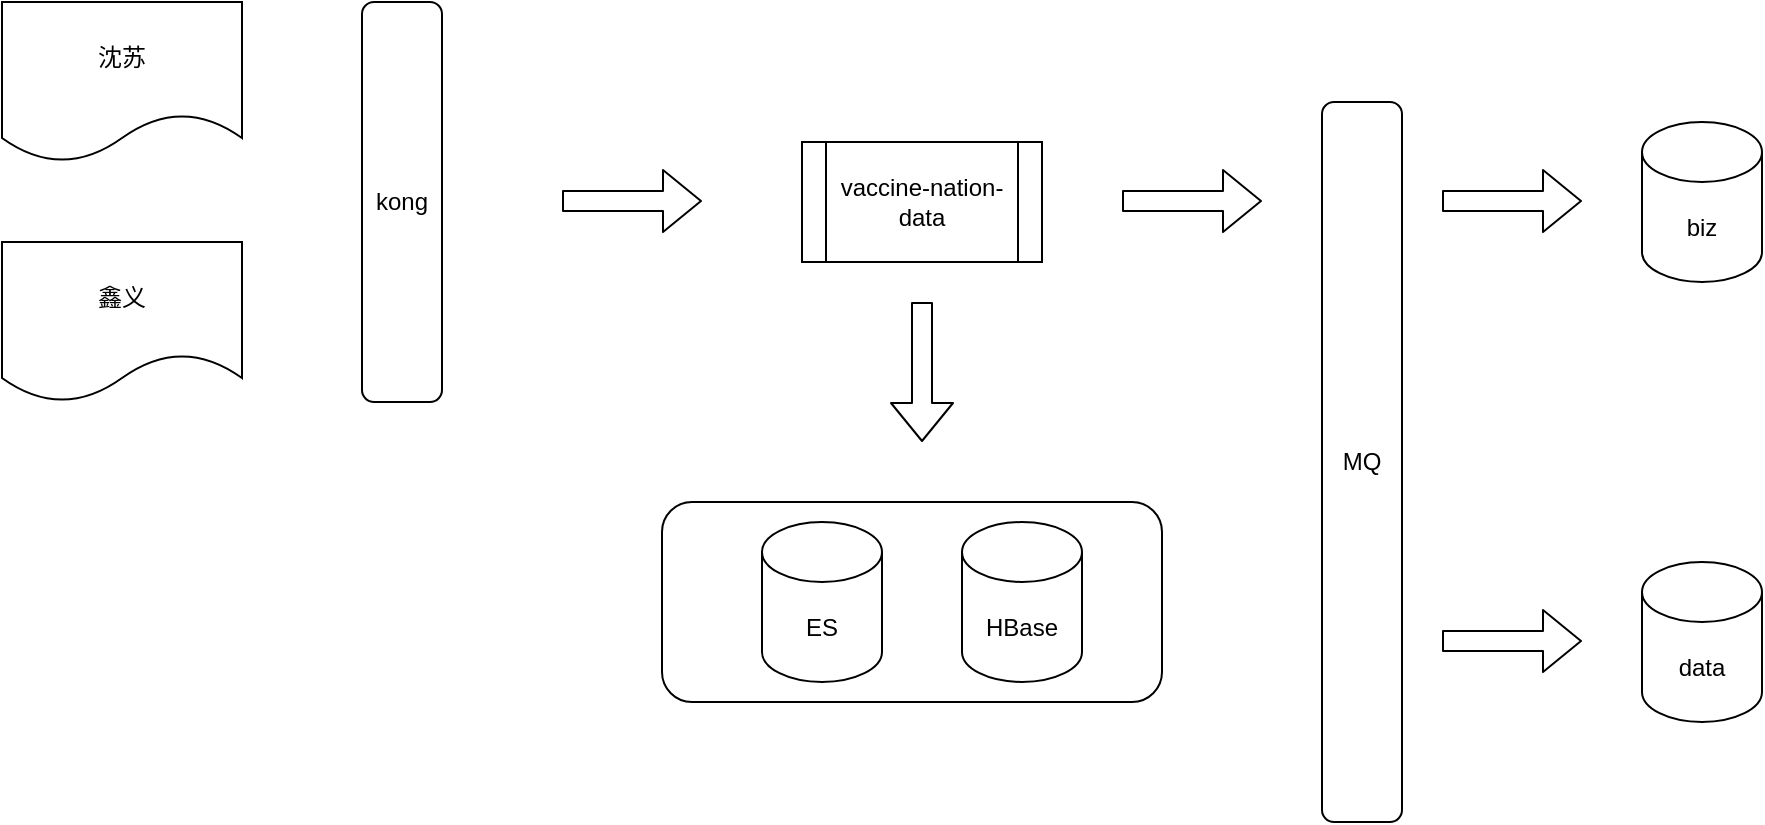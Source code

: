 <mxfile version="14.6.3" type="github">
  <diagram id="w0HFk6Fzwvmut8jecLAu" name="Page-1">
    <mxGraphModel dx="1666" dy="745" grid="1" gridSize="10" guides="1" tooltips="1" connect="1" arrows="1" fold="1" page="1" pageScale="1" pageWidth="1654" pageHeight="2336" math="0" shadow="0">
      <root>
        <mxCell id="0" />
        <mxCell id="1" parent="0" />
        <mxCell id="uhUfELOlSJboxnY-Z91E-13" value="" style="rounded=1;whiteSpace=wrap;html=1;" vertex="1" parent="1">
          <mxGeometry x="500" y="450" width="250" height="100" as="geometry" />
        </mxCell>
        <mxCell id="uhUfELOlSJboxnY-Z91E-3" value="沈苏" style="shape=document;whiteSpace=wrap;html=1;boundedLbl=1;" vertex="1" parent="1">
          <mxGeometry x="170" y="200" width="120" height="80" as="geometry" />
        </mxCell>
        <mxCell id="uhUfELOlSJboxnY-Z91E-4" value="鑫义" style="shape=document;whiteSpace=wrap;html=1;boundedLbl=1;" vertex="1" parent="1">
          <mxGeometry x="170" y="320" width="120" height="80" as="geometry" />
        </mxCell>
        <mxCell id="uhUfELOlSJboxnY-Z91E-5" value="kong" style="rounded=1;whiteSpace=wrap;html=1;" vertex="1" parent="1">
          <mxGeometry x="350" y="200" width="40" height="200" as="geometry" />
        </mxCell>
        <mxCell id="uhUfELOlSJboxnY-Z91E-6" value="" style="shape=flexArrow;endArrow=classic;html=1;" edge="1" parent="1">
          <mxGeometry width="50" height="50" relative="1" as="geometry">
            <mxPoint x="450" y="299.5" as="sourcePoint" />
            <mxPoint x="520" y="299.5" as="targetPoint" />
          </mxGeometry>
        </mxCell>
        <mxCell id="uhUfELOlSJboxnY-Z91E-9" value="vaccine-nation-data" style="shape=process;whiteSpace=wrap;html=1;backgroundOutline=1;" vertex="1" parent="1">
          <mxGeometry x="570" y="270" width="120" height="60" as="geometry" />
        </mxCell>
        <mxCell id="uhUfELOlSJboxnY-Z91E-10" value="" style="shape=flexArrow;endArrow=classic;html=1;" edge="1" parent="1">
          <mxGeometry width="50" height="50" relative="1" as="geometry">
            <mxPoint x="630" y="350" as="sourcePoint" />
            <mxPoint x="630" y="420" as="targetPoint" />
          </mxGeometry>
        </mxCell>
        <mxCell id="uhUfELOlSJboxnY-Z91E-11" value="ES" style="shape=cylinder3;whiteSpace=wrap;html=1;boundedLbl=1;backgroundOutline=1;size=15;" vertex="1" parent="1">
          <mxGeometry x="550" y="460" width="60" height="80" as="geometry" />
        </mxCell>
        <mxCell id="uhUfELOlSJboxnY-Z91E-12" value="HBase" style="shape=cylinder3;whiteSpace=wrap;html=1;boundedLbl=1;backgroundOutline=1;size=15;" vertex="1" parent="1">
          <mxGeometry x="650" y="460" width="60" height="80" as="geometry" />
        </mxCell>
        <mxCell id="uhUfELOlSJboxnY-Z91E-14" value="" style="shape=flexArrow;endArrow=classic;html=1;" edge="1" parent="1">
          <mxGeometry width="50" height="50" relative="1" as="geometry">
            <mxPoint x="730" y="299.5" as="sourcePoint" />
            <mxPoint x="800" y="299.5" as="targetPoint" />
          </mxGeometry>
        </mxCell>
        <mxCell id="uhUfELOlSJboxnY-Z91E-15" value="MQ" style="rounded=1;whiteSpace=wrap;html=1;" vertex="1" parent="1">
          <mxGeometry x="830" y="250" width="40" height="360" as="geometry" />
        </mxCell>
        <mxCell id="uhUfELOlSJboxnY-Z91E-17" value="" style="shape=flexArrow;endArrow=classic;html=1;" edge="1" parent="1">
          <mxGeometry width="50" height="50" relative="1" as="geometry">
            <mxPoint x="890" y="299.5" as="sourcePoint" />
            <mxPoint x="960" y="299.5" as="targetPoint" />
          </mxGeometry>
        </mxCell>
        <mxCell id="uhUfELOlSJboxnY-Z91E-18" value="biz" style="shape=cylinder3;whiteSpace=wrap;html=1;boundedLbl=1;backgroundOutline=1;size=15;" vertex="1" parent="1">
          <mxGeometry x="990" y="260" width="60" height="80" as="geometry" />
        </mxCell>
        <mxCell id="uhUfELOlSJboxnY-Z91E-19" value="" style="shape=flexArrow;endArrow=classic;html=1;" edge="1" parent="1">
          <mxGeometry width="50" height="50" relative="1" as="geometry">
            <mxPoint x="890" y="519.5" as="sourcePoint" />
            <mxPoint x="960" y="519.5" as="targetPoint" />
          </mxGeometry>
        </mxCell>
        <mxCell id="uhUfELOlSJboxnY-Z91E-20" value="data" style="shape=cylinder3;whiteSpace=wrap;html=1;boundedLbl=1;backgroundOutline=1;size=15;" vertex="1" parent="1">
          <mxGeometry x="990" y="480" width="60" height="80" as="geometry" />
        </mxCell>
      </root>
    </mxGraphModel>
  </diagram>
</mxfile>

